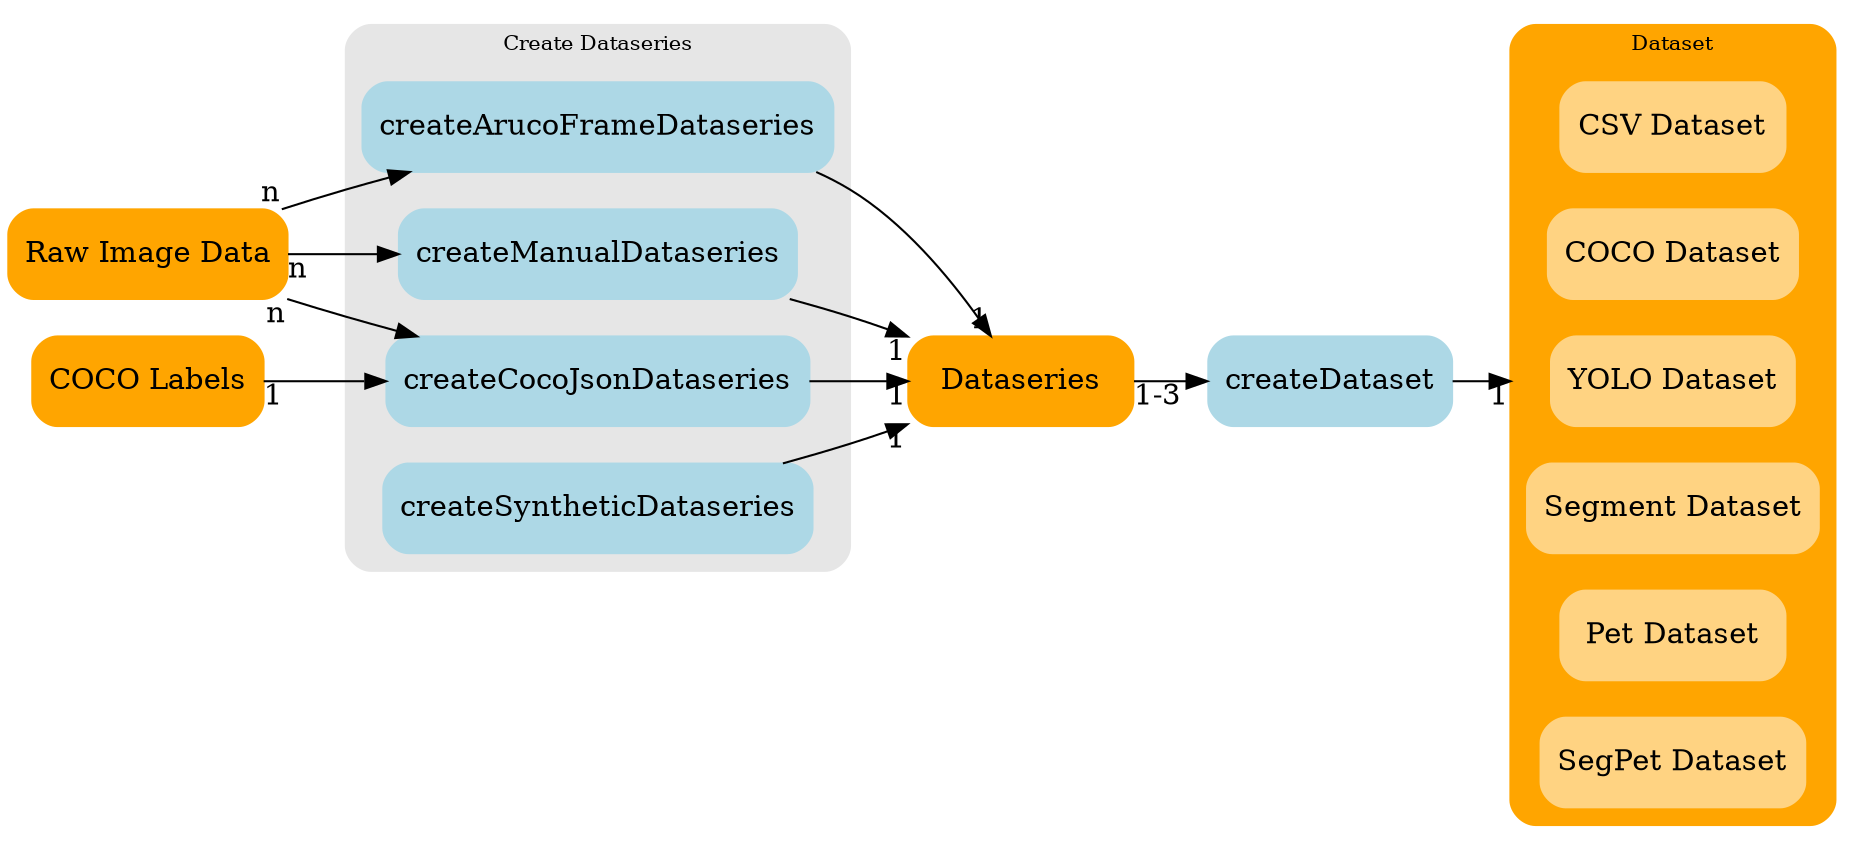 digraph arch {
    rankdir=LR
    node [shape=box style="filled,rounded" width=1.5 height=0.6];
    graph [fontsize=10 compound=true];
    
    raw_data [label="Raw Image Data" color=orange]
    coco_labels [label="COCO Labels" color=orange]
    Dataseries [color=orange]
    #Dataset [color=orange]
    createDataset [color=lightblue]
    
    # Mark: style="filled,rounded,dashed" fillcolor=lightblue color=red penwidth=3

    subgraph cluster_dataseries {
        graph [style="filled,rounded", color="#e6e6e6"]
        label = "Create Dataseries";

        createArucoFrameDataseries [color=lightblue] 
        createCocoJsonDataseries [color=lightblue]
        createManualDataseries [color=lightblue]
        createSyntheticDataseries [color=lightblue]
        
        {
            rank = same;
            createSyntheticDataseries -> createCocoJsonDataseries -> createManualDataseries -> createArucoFrameDataseries [style=invis]
        }
    }

    subgraph cluster_dataset {
        graph [style="filled,rounded", color=orange]
        label = "Dataset";

        CSV [color="#ffd382" label="CSV Dataset"]
        COCO [color="#ffd382" label="COCO Dataset"]
        YOLO [color="#ffd382" label="YOLO Dataset"]
        Segment [color="#ffd382" label="Segment Dataset"]
        Pet [color="#ffd382" label="Pet Dataset"]
        SegPet [color="#ffd382" label="SegPet Dataset"]
    }

    raw_data -> createArucoFrameDataseries [taillabel="n"]
    raw_data -> createCocoJsonDataseries [taillabel="n"]
    raw_data -> createManualDataseries [taillabel="n"]
    coco_labels -> createCocoJsonDataseries [taillabel="1"]
    
    #{rank=same; createArucoFrameDataseries; createCocoJsonDataseries; createManualDataseries; createSyntheticDataseries;}

    createArucoFrameDataseries -> Dataseries [headlabel="1"]
    createCocoJsonDataseries -> Dataseries [headlabel="1"]
    createManualDataseries -> Dataseries [headlabel="1"]
    createSyntheticDataseries -> Dataseries [headlabel="1"]

    Dataseries -> createDataset [taillabel="1-3"]

    createDataset -> YOLO [headlabel="1", lhead=cluster_dataset]
}